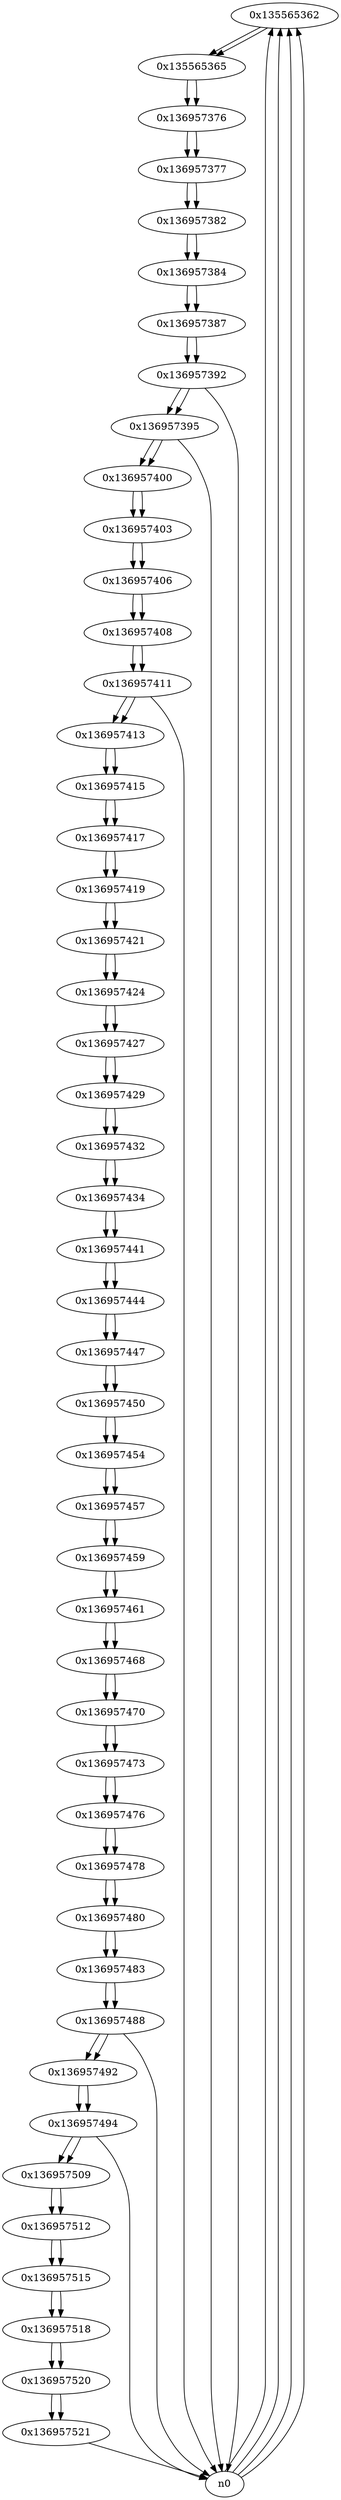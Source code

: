 digraph G{
/* nodes */
  n1 [label="0x135565362"]
  n2 [label="0x135565365"]
  n3 [label="0x136957376"]
  n4 [label="0x136957377"]
  n5 [label="0x136957382"]
  n6 [label="0x136957384"]
  n7 [label="0x136957387"]
  n8 [label="0x136957392"]
  n9 [label="0x136957395"]
  n10 [label="0x136957400"]
  n11 [label="0x136957403"]
  n12 [label="0x136957406"]
  n13 [label="0x136957408"]
  n14 [label="0x136957411"]
  n15 [label="0x136957413"]
  n16 [label="0x136957415"]
  n17 [label="0x136957417"]
  n18 [label="0x136957419"]
  n19 [label="0x136957421"]
  n20 [label="0x136957424"]
  n21 [label="0x136957427"]
  n22 [label="0x136957429"]
  n23 [label="0x136957432"]
  n24 [label="0x136957434"]
  n25 [label="0x136957441"]
  n26 [label="0x136957444"]
  n27 [label="0x136957447"]
  n28 [label="0x136957450"]
  n29 [label="0x136957454"]
  n30 [label="0x136957457"]
  n31 [label="0x136957459"]
  n32 [label="0x136957461"]
  n33 [label="0x136957468"]
  n34 [label="0x136957470"]
  n35 [label="0x136957473"]
  n36 [label="0x136957476"]
  n37 [label="0x136957478"]
  n38 [label="0x136957480"]
  n39 [label="0x136957483"]
  n40 [label="0x136957488"]
  n41 [label="0x136957492"]
  n42 [label="0x136957494"]
  n43 [label="0x136957509"]
  n44 [label="0x136957512"]
  n45 [label="0x136957515"]
  n46 [label="0x136957518"]
  n47 [label="0x136957520"]
  n48 [label="0x136957521"]
/* edges */
n1 -> n2;
n0 -> n1;
n0 -> n1;
n0 -> n1;
n0 -> n1;
n2 -> n3;
n1 -> n2;
n3 -> n4;
n2 -> n3;
n4 -> n5;
n3 -> n4;
n5 -> n6;
n4 -> n5;
n6 -> n7;
n5 -> n6;
n7 -> n8;
n6 -> n7;
n8 -> n9;
n8 -> n0;
n7 -> n8;
n9 -> n10;
n9 -> n0;
n8 -> n9;
n10 -> n11;
n9 -> n10;
n11 -> n12;
n10 -> n11;
n12 -> n13;
n11 -> n12;
n13 -> n14;
n12 -> n13;
n14 -> n15;
n14 -> n0;
n13 -> n14;
n15 -> n16;
n14 -> n15;
n16 -> n17;
n15 -> n16;
n17 -> n18;
n16 -> n17;
n18 -> n19;
n17 -> n18;
n19 -> n20;
n18 -> n19;
n20 -> n21;
n19 -> n20;
n21 -> n22;
n20 -> n21;
n22 -> n23;
n21 -> n22;
n23 -> n24;
n22 -> n23;
n24 -> n25;
n23 -> n24;
n25 -> n26;
n24 -> n25;
n26 -> n27;
n25 -> n26;
n27 -> n28;
n26 -> n27;
n28 -> n29;
n27 -> n28;
n29 -> n30;
n28 -> n29;
n30 -> n31;
n29 -> n30;
n31 -> n32;
n30 -> n31;
n32 -> n33;
n31 -> n32;
n33 -> n34;
n32 -> n33;
n34 -> n35;
n33 -> n34;
n35 -> n36;
n34 -> n35;
n36 -> n37;
n35 -> n36;
n37 -> n38;
n36 -> n37;
n38 -> n39;
n37 -> n38;
n39 -> n40;
n38 -> n39;
n40 -> n41;
n40 -> n0;
n39 -> n40;
n41 -> n42;
n40 -> n41;
n42 -> n43;
n42 -> n0;
n41 -> n42;
n43 -> n44;
n42 -> n43;
n44 -> n45;
n43 -> n44;
n45 -> n46;
n44 -> n45;
n46 -> n47;
n45 -> n46;
n47 -> n48;
n46 -> n47;
n48 -> n0;
n47 -> n48;
}
